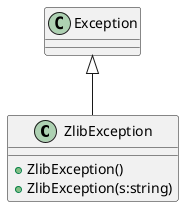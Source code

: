@startuml
class ZlibException {
    + ZlibException()
    + ZlibException(s:string)
}
Exception <|-- ZlibException
@enduml
